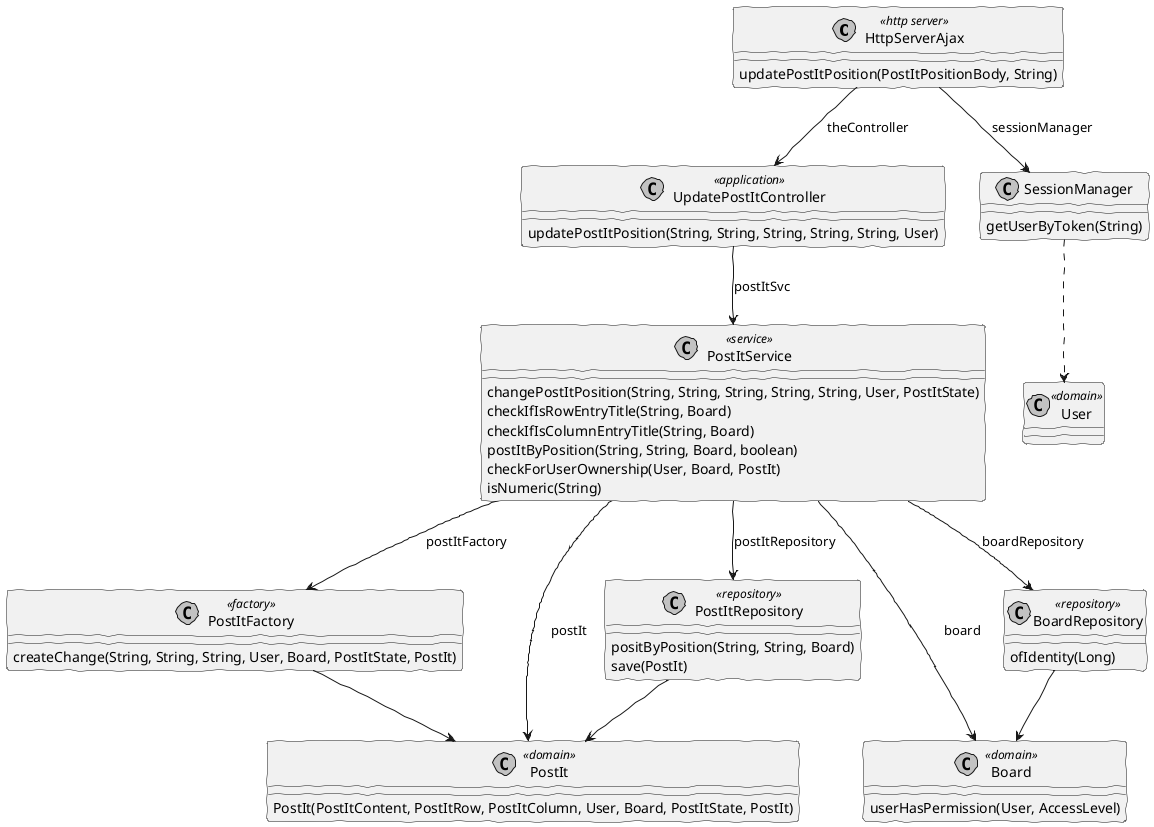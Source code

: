 @startuml
'http://plantuml.com/skinparam.html
skinparam handwritten true
skinparam monochrome true
skinparam packageStyle rect
skinparam defaultFontName FG Virgil
skinparam shadowing false


class HttpServerAjax <<http server>>
class UpdatePostItController <<application>>
class SessionManager
class PostItService <<service>>
class PostItFactory <<factory>>
class PostItRepository <<repository>>
class BoardRepository <<repository>>
class PostIt <<domain>>
class User <<domain>>
class Board <<domain>>


HttpServerAjax --> UpdatePostItController: theController
HttpServerAjax --> SessionManager: sessionManager
SessionManager ..> User
UpdatePostItController --> PostItService: postItSvc
PostItService --> PostItFactory: postItFactory
PostItService --> PostItRepository: postItRepository
PostItService --> BoardRepository: boardRepository
PostItFactory --> PostIt
PostItRepository --> PostIt
BoardRepository --> Board
PostItService --> PostIt: postIt
PostItService --> Board: board



HttpServerAjax : updatePostItPosition(PostItPositionBody, String)
SessionManager : getUserByToken(String)
UpdatePostItController : updatePostItPosition(String, String, String, String, String, User)
PostItService : changePostItPosition(String, String, String, String, String, User, PostItState)
PostItService : checkIfIsRowEntryTitle(String, Board)
PostItService : checkIfIsColumnEntryTitle(String, Board)
PostItService : postItByPosition(String, String, Board, boolean)
PostItService : checkForUserOwnership(User, Board, PostIt)
PostItService : isNumeric(String)
PostItFactory : createChange(String, String, String, User, Board, PostItState, PostIt)
BoardRepository : ofIdentity(Long)
Board : userHasPermission(User, AccessLevel)
PostItRepository : positByPosition(String, String, Board)
PostItRepository : save(PostIt)
PostIt : PostIt(PostItContent, PostItRow, PostItColumn, User, Board, PostItState, PostIt)


@enduml